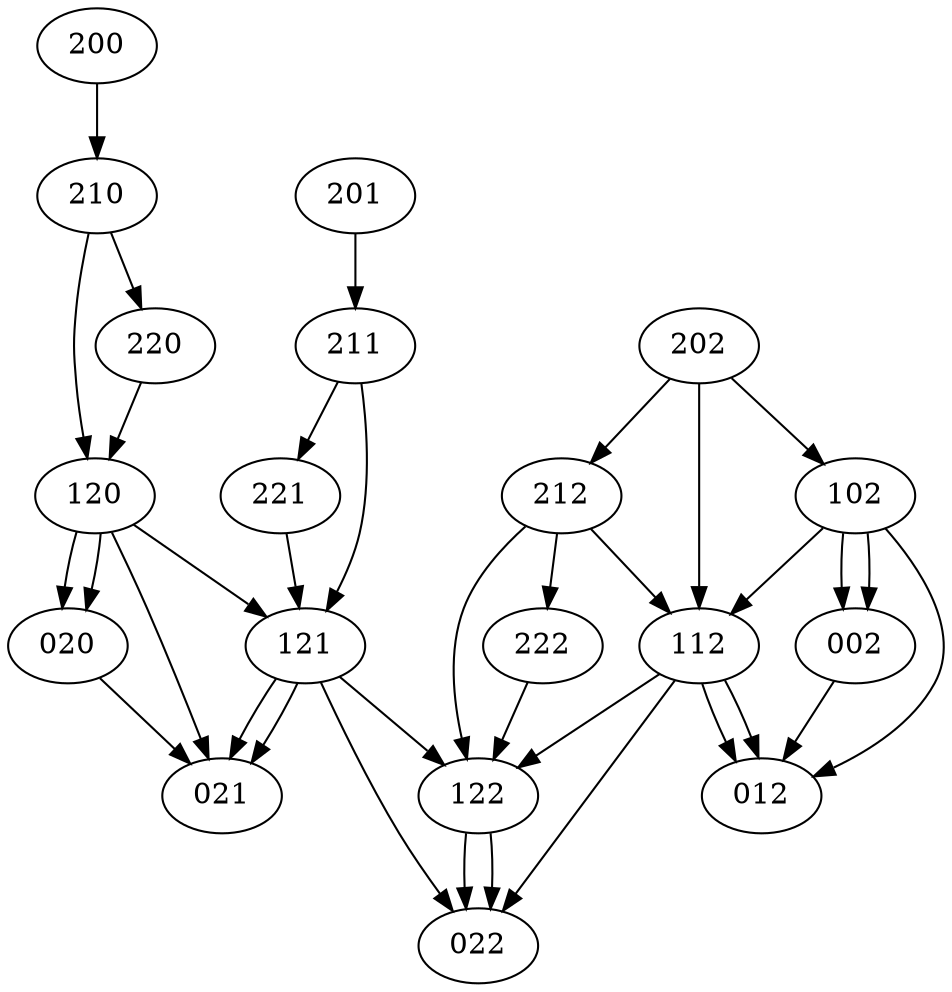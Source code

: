 digraph G{

{node_1 [label="002"];
node_2 [label="012"];
node_3 [label="020"];
node_4 [label="021"];
node_5 [label="022"];
node_6 [label="102"];
node_7 [label="112"];
node_8 [label="120"];
node_9 [label="121"];
node_10 [label="122"];
node_11 [label="200"];
node_12 [label="201"];
node_13 [label="202"];
node_14 [label="210"];
node_15 [label="211"];
node_16 [label="212"];
node_17 [label="220"];
node_18 [label="221"];
node_19 [label="222"];
}
node_1->node_2[penwidth=1]
node_3->node_4[penwidth=1]
node_6->node_1[penwidth=1]
node_6->node_7[penwidth=1]
node_6->node_2[penwidth=1]
node_6->node_1[penwidth=1]
node_7->node_2[penwidth=1]
node_7->node_10[penwidth=1]
node_7->node_5[penwidth=1]
node_7->node_2[penwidth=1]
node_8->node_3[penwidth=1]
node_8->node_3[penwidth=1]
node_8->node_9[penwidth=1]
node_8->node_4[penwidth=1]
node_9->node_4[penwidth=1]
node_9->node_4[penwidth=1]
node_9->node_10[penwidth=1]
node_9->node_5[penwidth=1]
node_10->node_5[penwidth=1]
node_10->node_5[penwidth=1]
node_11->node_14[penwidth=1]
node_12->node_15[penwidth=1]
node_13->node_6[penwidth=1]
node_13->node_16[penwidth=1]
node_13->node_7[penwidth=1]
node_14->node_17[penwidth=1]
node_14->node_8[penwidth=1]
node_15->node_18[penwidth=1]
node_15->node_9[penwidth=1]
node_16->node_7[penwidth=1]
node_16->node_19[penwidth=1]
node_16->node_10[penwidth=1]
node_17->node_8[penwidth=1]
node_18->node_9[penwidth=1]
node_19->node_10[penwidth=1]
}

